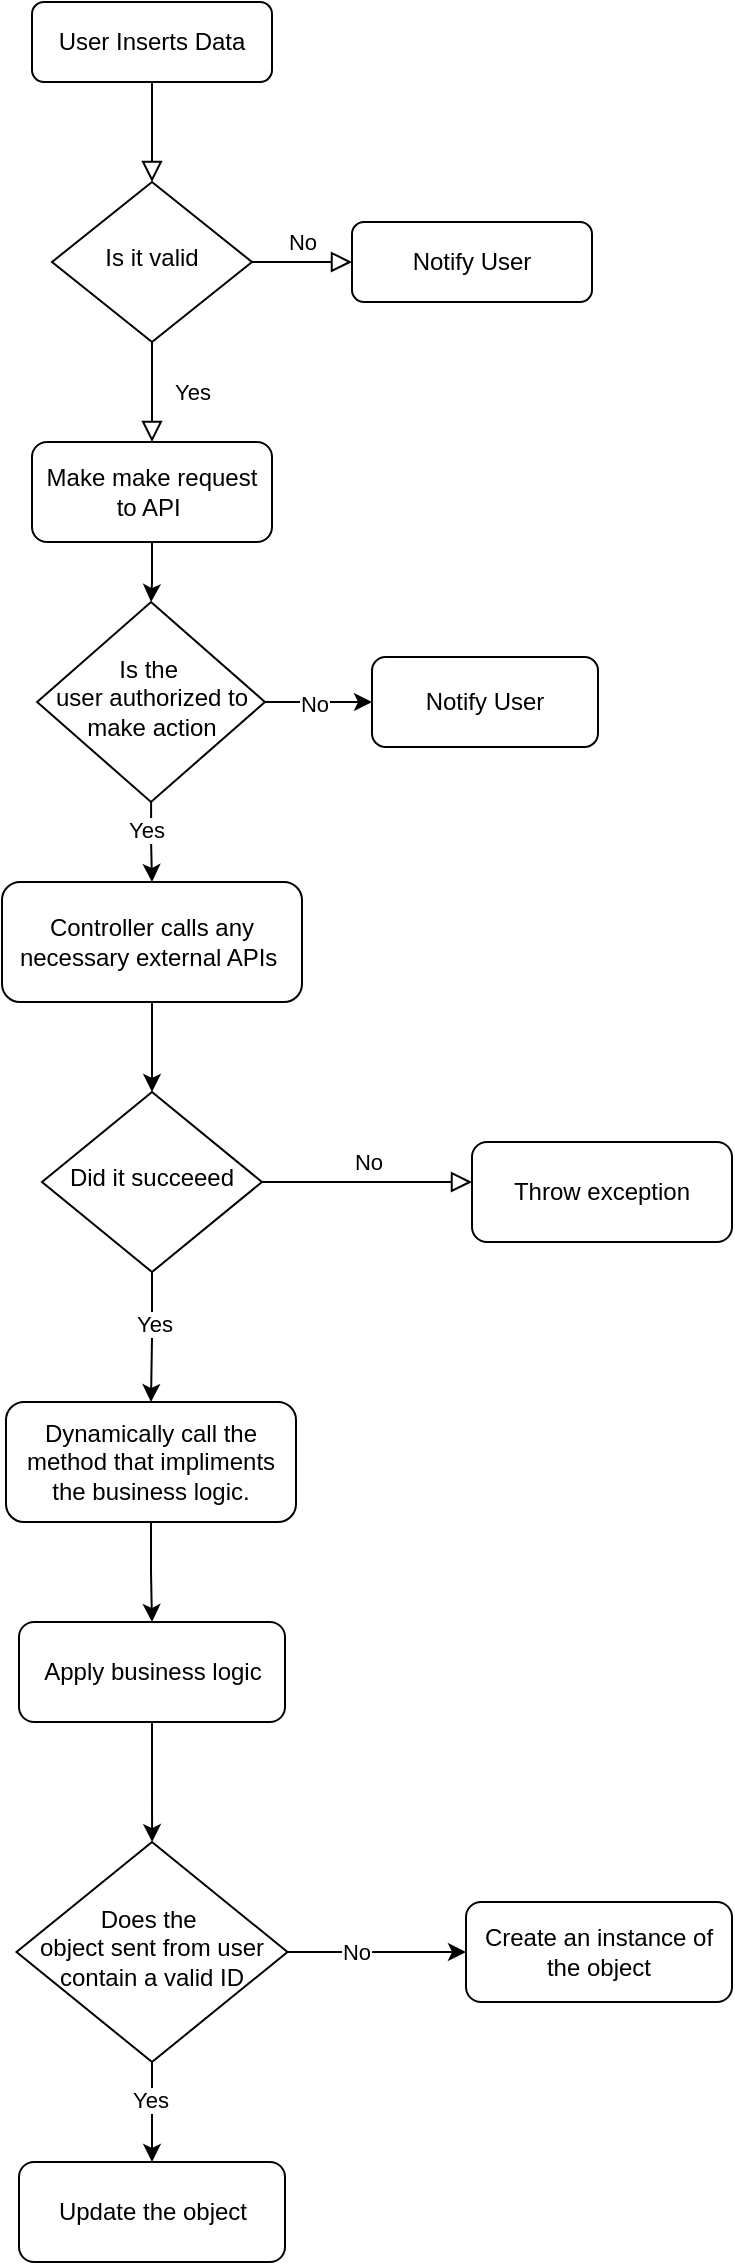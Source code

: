 <mxfile version="26.0.9">
  <diagram id="C5RBs43oDa-KdzZeNtuy" name="Page-1">
    <mxGraphModel dx="1434" dy="956" grid="1" gridSize="10" guides="1" tooltips="1" connect="1" arrows="1" fold="1" page="1" pageScale="1" pageWidth="827" pageHeight="1169" math="0" shadow="0">
      <root>
        <mxCell id="WIyWlLk6GJQsqaUBKTNV-0" />
        <mxCell id="WIyWlLk6GJQsqaUBKTNV-1" parent="WIyWlLk6GJQsqaUBKTNV-0" />
        <mxCell id="WIyWlLk6GJQsqaUBKTNV-2" value="" style="rounded=0;html=1;jettySize=auto;orthogonalLoop=1;fontSize=11;endArrow=block;endFill=0;endSize=8;strokeWidth=1;shadow=0;labelBackgroundColor=none;edgeStyle=orthogonalEdgeStyle;" parent="WIyWlLk6GJQsqaUBKTNV-1" source="WIyWlLk6GJQsqaUBKTNV-3" target="WIyWlLk6GJQsqaUBKTNV-6" edge="1">
          <mxGeometry relative="1" as="geometry" />
        </mxCell>
        <mxCell id="WIyWlLk6GJQsqaUBKTNV-3" value="User Inserts Data" style="rounded=1;whiteSpace=wrap;html=1;fontSize=12;glass=0;strokeWidth=1;shadow=0;" parent="WIyWlLk6GJQsqaUBKTNV-1" vertex="1">
          <mxGeometry x="160" y="80" width="120" height="40" as="geometry" />
        </mxCell>
        <mxCell id="WIyWlLk6GJQsqaUBKTNV-4" value="Yes" style="rounded=0;html=1;jettySize=auto;orthogonalLoop=1;fontSize=11;endArrow=block;endFill=0;endSize=8;strokeWidth=1;shadow=0;labelBackgroundColor=none;edgeStyle=orthogonalEdgeStyle;" parent="WIyWlLk6GJQsqaUBKTNV-1" source="WIyWlLk6GJQsqaUBKTNV-6" target="cAWuNNCrRtB1C4YNV0Bv-0" edge="1">
          <mxGeometry y="20" relative="1" as="geometry">
            <mxPoint as="offset" />
            <mxPoint x="220" y="290" as="targetPoint" />
          </mxGeometry>
        </mxCell>
        <mxCell id="WIyWlLk6GJQsqaUBKTNV-5" value="No" style="edgeStyle=orthogonalEdgeStyle;rounded=0;html=1;jettySize=auto;orthogonalLoop=1;fontSize=11;endArrow=block;endFill=0;endSize=8;strokeWidth=1;shadow=0;labelBackgroundColor=none;" parent="WIyWlLk6GJQsqaUBKTNV-1" source="WIyWlLk6GJQsqaUBKTNV-6" target="WIyWlLk6GJQsqaUBKTNV-7" edge="1">
          <mxGeometry y="10" relative="1" as="geometry">
            <mxPoint as="offset" />
            <Array as="points">
              <mxPoint x="280" y="210" />
              <mxPoint x="280" y="210" />
            </Array>
          </mxGeometry>
        </mxCell>
        <mxCell id="WIyWlLk6GJQsqaUBKTNV-6" value="Is it valid" style="rhombus;whiteSpace=wrap;html=1;shadow=0;fontFamily=Helvetica;fontSize=12;align=center;strokeWidth=1;spacing=6;spacingTop=-4;" parent="WIyWlLk6GJQsqaUBKTNV-1" vertex="1">
          <mxGeometry x="170" y="170" width="100" height="80" as="geometry" />
        </mxCell>
        <mxCell id="WIyWlLk6GJQsqaUBKTNV-7" value="Notify User" style="rounded=1;whiteSpace=wrap;html=1;fontSize=12;glass=0;strokeWidth=1;shadow=0;" parent="WIyWlLk6GJQsqaUBKTNV-1" vertex="1">
          <mxGeometry x="320" y="190" width="120" height="40" as="geometry" />
        </mxCell>
        <mxCell id="cAWuNNCrRtB1C4YNV0Bv-2" style="edgeStyle=orthogonalEdgeStyle;rounded=0;orthogonalLoop=1;jettySize=auto;html=1;exitX=0.5;exitY=1;exitDx=0;exitDy=0;" parent="WIyWlLk6GJQsqaUBKTNV-1" source="cAWuNNCrRtB1C4YNV0Bv-0" target="RKzfu1ZfG0WbsD125PlE-8" edge="1">
          <mxGeometry relative="1" as="geometry">
            <mxPoint x="220" y="380" as="targetPoint" />
          </mxGeometry>
        </mxCell>
        <mxCell id="cAWuNNCrRtB1C4YNV0Bv-0" value="Make make request to API&amp;nbsp;" style="rounded=1;whiteSpace=wrap;html=1;fontSize=12;glass=0;strokeWidth=1;shadow=0;" parent="WIyWlLk6GJQsqaUBKTNV-1" vertex="1">
          <mxGeometry x="160" y="300" width="120" height="50" as="geometry" />
        </mxCell>
        <mxCell id="cAWuNNCrRtB1C4YNV0Bv-4" style="edgeStyle=orthogonalEdgeStyle;rounded=0;orthogonalLoop=1;jettySize=auto;html=1;exitX=0.5;exitY=1;exitDx=0;exitDy=0;" parent="WIyWlLk6GJQsqaUBKTNV-1" source="cAWuNNCrRtB1C4YNV0Bv-1" target="cAWuNNCrRtB1C4YNV0Bv-3" edge="1">
          <mxGeometry relative="1" as="geometry" />
        </mxCell>
        <mxCell id="cAWuNNCrRtB1C4YNV0Bv-1" value="Controller calls any necessary external APIs&amp;nbsp;" style="rounded=1;whiteSpace=wrap;html=1;fontSize=12;glass=0;strokeWidth=1;shadow=0;" parent="WIyWlLk6GJQsqaUBKTNV-1" vertex="1">
          <mxGeometry x="145" y="520" width="150" height="60" as="geometry" />
        </mxCell>
        <mxCell id="cAWuNNCrRtB1C4YNV0Bv-9" style="edgeStyle=orthogonalEdgeStyle;rounded=0;orthogonalLoop=1;jettySize=auto;html=1;exitX=0.5;exitY=1;exitDx=0;exitDy=0;" parent="WIyWlLk6GJQsqaUBKTNV-1" source="cAWuNNCrRtB1C4YNV0Bv-3" target="cAWuNNCrRtB1C4YNV0Bv-8" edge="1">
          <mxGeometry relative="1" as="geometry" />
        </mxCell>
        <mxCell id="cAWuNNCrRtB1C4YNV0Bv-10" value="Yes" style="edgeLabel;html=1;align=center;verticalAlign=middle;resizable=0;points=[];" parent="cAWuNNCrRtB1C4YNV0Bv-9" vertex="1" connectable="0">
          <mxGeometry x="-0.206" y="1" relative="1" as="geometry">
            <mxPoint as="offset" />
          </mxGeometry>
        </mxCell>
        <mxCell id="cAWuNNCrRtB1C4YNV0Bv-3" value="Did it succeeed" style="rhombus;whiteSpace=wrap;html=1;shadow=0;fontFamily=Helvetica;fontSize=12;align=center;strokeWidth=1;spacing=6;spacingTop=-4;" parent="WIyWlLk6GJQsqaUBKTNV-1" vertex="1">
          <mxGeometry x="165" y="625" width="110" height="90" as="geometry" />
        </mxCell>
        <mxCell id="cAWuNNCrRtB1C4YNV0Bv-5" value="Throw exception" style="rounded=1;whiteSpace=wrap;html=1;fontSize=12;glass=0;strokeWidth=1;shadow=0;" parent="WIyWlLk6GJQsqaUBKTNV-1" vertex="1">
          <mxGeometry x="380" y="650" width="130" height="50" as="geometry" />
        </mxCell>
        <mxCell id="cAWuNNCrRtB1C4YNV0Bv-7" value="No" style="edgeStyle=orthogonalEdgeStyle;rounded=0;html=1;jettySize=auto;orthogonalLoop=1;fontSize=11;endArrow=block;endFill=0;endSize=8;strokeWidth=1;shadow=0;labelBackgroundColor=none;exitX=1;exitY=0.5;exitDx=0;exitDy=0;" parent="WIyWlLk6GJQsqaUBKTNV-1" source="cAWuNNCrRtB1C4YNV0Bv-3" target="cAWuNNCrRtB1C4YNV0Bv-5" edge="1">
          <mxGeometry y="10" relative="1" as="geometry">
            <mxPoint as="offset" />
            <mxPoint x="310" y="670" as="sourcePoint" />
            <mxPoint x="360" y="670" as="targetPoint" />
            <Array as="points">
              <mxPoint x="275" y="670" />
            </Array>
          </mxGeometry>
        </mxCell>
        <mxCell id="cAWuNNCrRtB1C4YNV0Bv-16" style="edgeStyle=orthogonalEdgeStyle;rounded=0;orthogonalLoop=1;jettySize=auto;html=1;exitX=0.5;exitY=1;exitDx=0;exitDy=0;" parent="WIyWlLk6GJQsqaUBKTNV-1" source="cAWuNNCrRtB1C4YNV0Bv-8" target="cAWuNNCrRtB1C4YNV0Bv-11" edge="1">
          <mxGeometry relative="1" as="geometry" />
        </mxCell>
        <mxCell id="cAWuNNCrRtB1C4YNV0Bv-8" value="Dynamically call the method that impliments the business logic." style="rounded=1;whiteSpace=wrap;html=1;fontSize=12;glass=0;strokeWidth=1;shadow=0;" parent="WIyWlLk6GJQsqaUBKTNV-1" vertex="1">
          <mxGeometry x="147" y="780" width="145" height="60" as="geometry" />
        </mxCell>
        <mxCell id="cAWuNNCrRtB1C4YNV0Bv-17" style="edgeStyle=orthogonalEdgeStyle;rounded=0;orthogonalLoop=1;jettySize=auto;html=1;exitX=0.5;exitY=1;exitDx=0;exitDy=0;" parent="WIyWlLk6GJQsqaUBKTNV-1" source="cAWuNNCrRtB1C4YNV0Bv-11" target="cAWuNNCrRtB1C4YNV0Bv-13" edge="1">
          <mxGeometry relative="1" as="geometry" />
        </mxCell>
        <mxCell id="cAWuNNCrRtB1C4YNV0Bv-11" value="Apply business logic" style="rounded=1;whiteSpace=wrap;html=1;fontSize=12;glass=0;strokeWidth=1;shadow=0;" parent="WIyWlLk6GJQsqaUBKTNV-1" vertex="1">
          <mxGeometry x="153.5" y="890" width="133" height="50" as="geometry" />
        </mxCell>
        <mxCell id="cAWuNNCrRtB1C4YNV0Bv-18" style="edgeStyle=orthogonalEdgeStyle;rounded=0;orthogonalLoop=1;jettySize=auto;html=1;exitX=1;exitY=0.5;exitDx=0;exitDy=0;" parent="WIyWlLk6GJQsqaUBKTNV-1" source="cAWuNNCrRtB1C4YNV0Bv-13" target="cAWuNNCrRtB1C4YNV0Bv-14" edge="1">
          <mxGeometry relative="1" as="geometry" />
        </mxCell>
        <mxCell id="cAWuNNCrRtB1C4YNV0Bv-20" value="No" style="edgeLabel;html=1;align=center;verticalAlign=middle;resizable=0;points=[];" parent="cAWuNNCrRtB1C4YNV0Bv-18" vertex="1" connectable="0">
          <mxGeometry x="-0.233" relative="1" as="geometry">
            <mxPoint as="offset" />
          </mxGeometry>
        </mxCell>
        <mxCell id="cAWuNNCrRtB1C4YNV0Bv-19" style="edgeStyle=orthogonalEdgeStyle;rounded=0;orthogonalLoop=1;jettySize=auto;html=1;exitX=0.5;exitY=1;exitDx=0;exitDy=0;" parent="WIyWlLk6GJQsqaUBKTNV-1" source="cAWuNNCrRtB1C4YNV0Bv-13" target="cAWuNNCrRtB1C4YNV0Bv-15" edge="1">
          <mxGeometry relative="1" as="geometry" />
        </mxCell>
        <mxCell id="cAWuNNCrRtB1C4YNV0Bv-21" value="Yes" style="edgeLabel;html=1;align=center;verticalAlign=middle;resizable=0;points=[];" parent="cAWuNNCrRtB1C4YNV0Bv-19" vertex="1" connectable="0">
          <mxGeometry x="-0.24" y="-1" relative="1" as="geometry">
            <mxPoint as="offset" />
          </mxGeometry>
        </mxCell>
        <mxCell id="cAWuNNCrRtB1C4YNV0Bv-13" value="Does the&amp;nbsp;&lt;div&gt;object&amp;nbsp;&lt;span style=&quot;background-color: transparent; color: light-dark(rgb(0, 0, 0), rgb(255, 255, 255));&quot;&gt;sent from user contain a valid ID&lt;/span&gt;&lt;/div&gt;" style="rhombus;whiteSpace=wrap;html=1;shadow=0;fontFamily=Helvetica;fontSize=12;align=center;strokeWidth=1;spacing=6;spacingTop=-4;" parent="WIyWlLk6GJQsqaUBKTNV-1" vertex="1">
          <mxGeometry x="152.25" y="1000" width="135.5" height="110" as="geometry" />
        </mxCell>
        <mxCell id="cAWuNNCrRtB1C4YNV0Bv-14" value="Create an instance of the object" style="rounded=1;whiteSpace=wrap;html=1;fontSize=12;glass=0;strokeWidth=1;shadow=0;" parent="WIyWlLk6GJQsqaUBKTNV-1" vertex="1">
          <mxGeometry x="377" y="1030" width="133" height="50" as="geometry" />
        </mxCell>
        <mxCell id="cAWuNNCrRtB1C4YNV0Bv-15" value="Update the object" style="rounded=1;whiteSpace=wrap;html=1;fontSize=12;glass=0;strokeWidth=1;shadow=0;" parent="WIyWlLk6GJQsqaUBKTNV-1" vertex="1">
          <mxGeometry x="153.5" y="1160" width="133" height="50" as="geometry" />
        </mxCell>
        <mxCell id="RKzfu1ZfG0WbsD125PlE-6" style="edgeStyle=orthogonalEdgeStyle;rounded=0;orthogonalLoop=1;jettySize=auto;html=1;" edge="1" parent="WIyWlLk6GJQsqaUBKTNV-1" source="RKzfu1ZfG0WbsD125PlE-8" target="RKzfu1ZfG0WbsD125PlE-9">
          <mxGeometry relative="1" as="geometry" />
        </mxCell>
        <mxCell id="RKzfu1ZfG0WbsD125PlE-7" value="No" style="edgeLabel;html=1;align=center;verticalAlign=middle;resizable=0;points=[];" vertex="1" connectable="0" parent="RKzfu1ZfG0WbsD125PlE-6">
          <mxGeometry x="-0.099" y="-1" relative="1" as="geometry">
            <mxPoint as="offset" />
          </mxGeometry>
        </mxCell>
        <mxCell id="RKzfu1ZfG0WbsD125PlE-10" style="edgeStyle=orthogonalEdgeStyle;rounded=0;orthogonalLoop=1;jettySize=auto;html=1;" edge="1" parent="WIyWlLk6GJQsqaUBKTNV-1" source="RKzfu1ZfG0WbsD125PlE-8" target="cAWuNNCrRtB1C4YNV0Bv-1">
          <mxGeometry relative="1" as="geometry" />
        </mxCell>
        <mxCell id="RKzfu1ZfG0WbsD125PlE-11" value="Yes" style="edgeLabel;html=1;align=center;verticalAlign=middle;resizable=0;points=[];" vertex="1" connectable="0" parent="RKzfu1ZfG0WbsD125PlE-10">
          <mxGeometry x="-0.304" y="-3" relative="1" as="geometry">
            <mxPoint as="offset" />
          </mxGeometry>
        </mxCell>
        <mxCell id="RKzfu1ZfG0WbsD125PlE-8" value="Is the&amp;nbsp;&lt;div&gt;user authorized to make action&lt;/div&gt;" style="rhombus;whiteSpace=wrap;html=1;shadow=0;fontFamily=Helvetica;fontSize=12;align=center;strokeWidth=1;spacing=6;spacingTop=-4;" vertex="1" parent="WIyWlLk6GJQsqaUBKTNV-1">
          <mxGeometry x="162.57" y="380" width="113.87" height="100" as="geometry" />
        </mxCell>
        <mxCell id="RKzfu1ZfG0WbsD125PlE-9" value="Notify User" style="rounded=1;whiteSpace=wrap;html=1;fontSize=12;glass=0;strokeWidth=1;shadow=0;" vertex="1" parent="WIyWlLk6GJQsqaUBKTNV-1">
          <mxGeometry x="330.0" y="407.5" width="113" height="45" as="geometry" />
        </mxCell>
      </root>
    </mxGraphModel>
  </diagram>
</mxfile>
